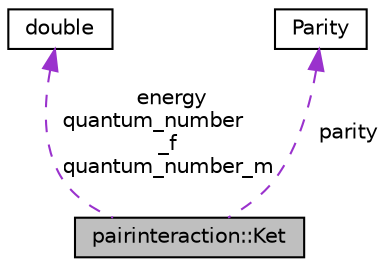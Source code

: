 digraph "pairinteraction::Ket"
{
 // INTERACTIVE_SVG=YES
 // LATEX_PDF_SIZE
  bgcolor="transparent";
  edge [fontname="Helvetica",fontsize="10",labelfontname="Helvetica",labelfontsize="10"];
  node [fontname="Helvetica",fontsize="10",shape=record];
  Node1 [label="pairinteraction::Ket",height=0.2,width=0.4,color="black", fillcolor="grey75", style="filled", fontcolor="black",tooltip="Base class for a ket."];
  Node2 -> Node1 [dir="back",color="darkorchid3",fontsize="10",style="dashed",label=" energy\nquantum_number\l_f\nquantum_number_m" ,fontname="Helvetica"];
  Node2 [label="double",height=0.2,width=0.4,color="black",URL="$classdouble.html",tooltip=" "];
  Node3 -> Node1 [dir="back",color="darkorchid3",fontsize="10",style="dashed",label=" parity" ,fontname="Helvetica"];
  Node3 [label="Parity",height=0.2,width=0.4,color="black",tooltip=" "];
}
